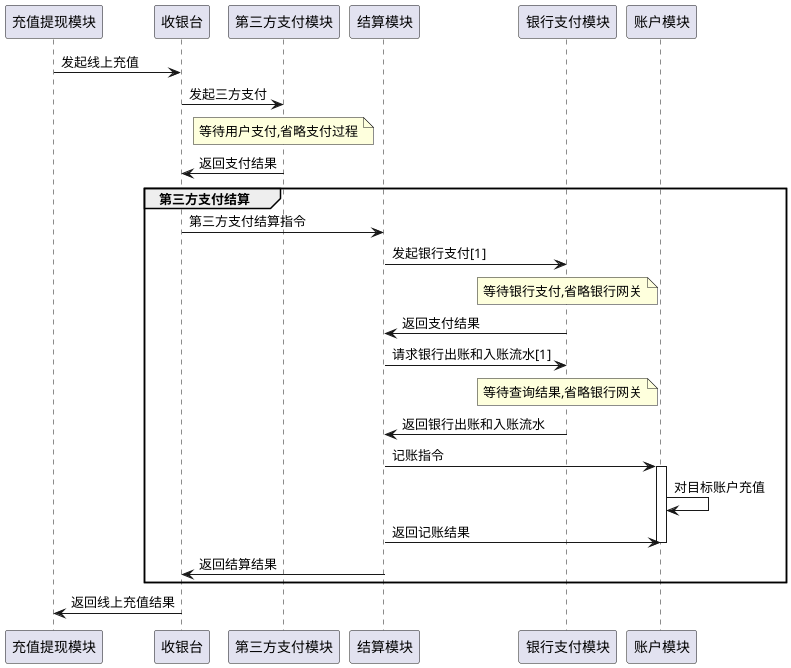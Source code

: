 @startuml
充值提现模块 -> 收银台:发起线上充值
收银台 -> 第三方支付模块 :发起三方支付
note over 第三方支付模块
          等待用户支付,省略支付过程
end note
第三方支付模块 -> 收银台 :返回支付结果
group 第三方支付结算
收银台 -> 结算模块:第三方支付结算指令
结算模块 -> 银行支付模块 :发起银行支付[1]
note over 银行支付模块
          等待银行支付,省略银行网关
end note
结算模块 <- 银行支付模块 :返回支付结果
结算模块 -> 银行支付模块 :请求银行出账和入账流水[1]
note over 银行支付模块
         等待查询结果,省略银行网关
end note
结算模块 <- 银行支付模块 :返回银行出账和入账流水
结算模块 -> 账户模块 :记账指令
activate 账户模块
账户模块 -> 账户模块 :对目标账户充值
结算模块 -> 账户模块 :返回记账结果
deactivate
收银台 <- 结算模块 :返回结算结果
end
充值提现模块 <- 收银台 :返回线上充值结果
@enduml